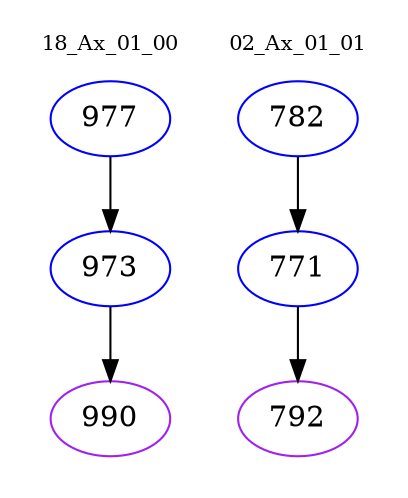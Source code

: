 digraph{
subgraph cluster_0 {
color = white
label = "18_Ax_01_00";
fontsize=10;
T0_977 [label="977", color="blue"]
T0_977 -> T0_973 [color="black"]
T0_973 [label="973", color="blue"]
T0_973 -> T0_990 [color="black"]
T0_990 [label="990", color="purple"]
}
subgraph cluster_1 {
color = white
label = "02_Ax_01_01";
fontsize=10;
T1_782 [label="782", color="blue"]
T1_782 -> T1_771 [color="black"]
T1_771 [label="771", color="blue"]
T1_771 -> T1_792 [color="black"]
T1_792 [label="792", color="purple"]
}
}
